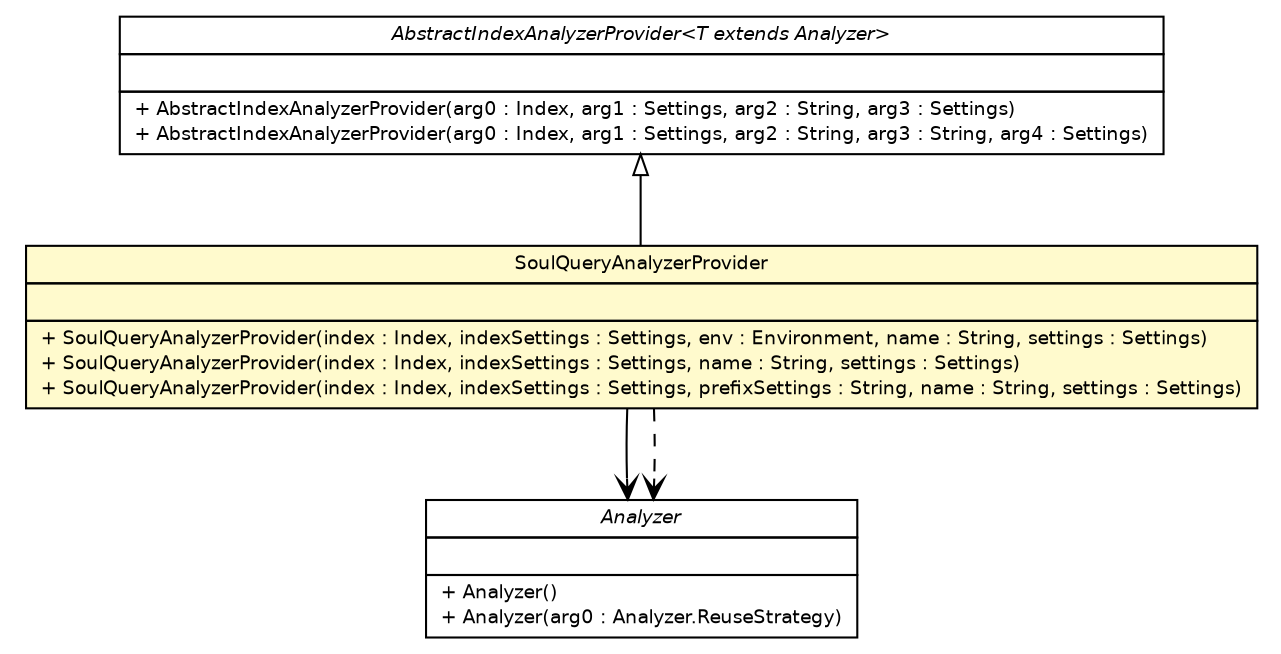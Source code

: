#!/usr/local/bin/dot
#
# Class diagram 
# Generated by UmlGraph version 4.6 (http://www.spinellis.gr/sw/umlgraph)
#

digraph G {
	edge [fontname="Helvetica",fontsize=10,labelfontname="Helvetica",labelfontsize=10];
	node [fontname="Helvetica",fontsize=10,shape=plaintext];
	// org.soul.ESearch.SoulQueryAnalyzerProvider
	c4998 [label=<<table border="0" cellborder="1" cellspacing="0" cellpadding="2" port="p" bgcolor="lemonChiffon" href="./SoulQueryAnalyzerProvider.html">
		<tr><td><table border="0" cellspacing="0" cellpadding="1">
			<tr><td> SoulQueryAnalyzerProvider </td></tr>
		</table></td></tr>
		<tr><td><table border="0" cellspacing="0" cellpadding="1">
			<tr><td align="left">  </td></tr>
		</table></td></tr>
		<tr><td><table border="0" cellspacing="0" cellpadding="1">
			<tr><td align="left"> + SoulQueryAnalyzerProvider(index : Index, indexSettings : Settings, env : Environment, name : String, settings : Settings) </td></tr>
			<tr><td align="left"> + SoulQueryAnalyzerProvider(index : Index, indexSettings : Settings, name : String, settings : Settings) </td></tr>
			<tr><td align="left"> + SoulQueryAnalyzerProvider(index : Index, indexSettings : Settings, prefixSettings : String, name : String, settings : Settings) </td></tr>
		</table></td></tr>
		</table>>, fontname="Helvetica", fontcolor="black", fontsize=9.0];
	//org.soul.ESearch.SoulQueryAnalyzerProvider extends org.elasticsearch.index.analysis.AbstractIndexAnalyzerProvider<org.apache.lucene.analysis.Analyzer>
	c5053:p -> c4998:p [dir=back,arrowtail=empty];
	// org.soul.ESearch.SoulQueryAnalyzerProvider NAVASSOC org.apache.lucene.analysis.Analyzer
	c4998:p -> c5054:p [taillabel="", label="", headlabel="", fontname="Helvetica", fontcolor="black", fontsize=10.0, color="black", arrowhead=open];
	// org.soul.ESearch.SoulQueryAnalyzerProvider DEPEND org.apache.lucene.analysis.Analyzer
	c4998:p -> c5054:p [taillabel="", label="", headlabel="", fontname="Helvetica", fontcolor="black", fontsize=10.0, color="black", arrowhead=open, style=dashed];
	// org.apache.lucene.analysis.Analyzer
	c5054 [label=<<table border="0" cellborder="1" cellspacing="0" cellpadding="2" port="p" href="http://java.sun.com/j2se/1.4.2/docs/api/org/apache/lucene/analysis/Analyzer.html">
		<tr><td><table border="0" cellspacing="0" cellpadding="1">
			<tr><td><font face="Helvetica-Oblique"> Analyzer </font></td></tr>
		</table></td></tr>
		<tr><td><table border="0" cellspacing="0" cellpadding="1">
			<tr><td align="left">  </td></tr>
		</table></td></tr>
		<tr><td><table border="0" cellspacing="0" cellpadding="1">
			<tr><td align="left"> + Analyzer() </td></tr>
			<tr><td align="left"> + Analyzer(arg0 : Analyzer.ReuseStrategy) </td></tr>
		</table></td></tr>
		</table>>, fontname="Helvetica", fontcolor="black", fontsize=9.0];
	// org.elasticsearch.index.analysis.AbstractIndexAnalyzerProvider<T extends org.apache.lucene.analysis.Analyzer>
	c5053 [label=<<table border="0" cellborder="1" cellspacing="0" cellpadding="2" port="p" href="http://java.sun.com/j2se/1.4.2/docs/api/org/elasticsearch/index/analysis/AbstractIndexAnalyzerProvider.html">
		<tr><td><table border="0" cellspacing="0" cellpadding="1">
			<tr><td><font face="Helvetica-Oblique"> AbstractIndexAnalyzerProvider&lt;T extends Analyzer&gt; </font></td></tr>
		</table></td></tr>
		<tr><td><table border="0" cellspacing="0" cellpadding="1">
			<tr><td align="left">  </td></tr>
		</table></td></tr>
		<tr><td><table border="0" cellspacing="0" cellpadding="1">
			<tr><td align="left"> + AbstractIndexAnalyzerProvider(arg0 : Index, arg1 : Settings, arg2 : String, arg3 : Settings) </td></tr>
			<tr><td align="left"> + AbstractIndexAnalyzerProvider(arg0 : Index, arg1 : Settings, arg2 : String, arg3 : String, arg4 : Settings) </td></tr>
		</table></td></tr>
		</table>>, fontname="Helvetica", fontcolor="black", fontsize=9.0];
}

